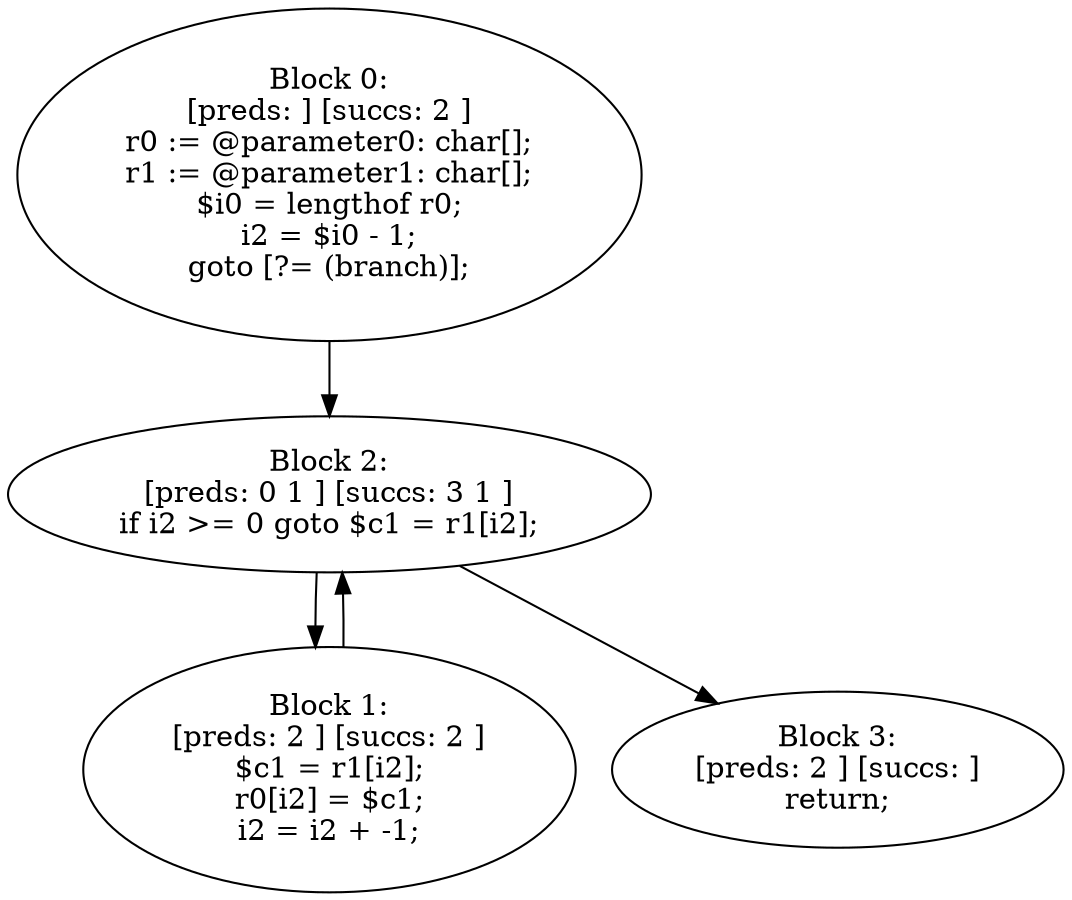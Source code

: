 digraph "unitGraph" {
    "Block 0:
[preds: ] [succs: 2 ]
r0 := @parameter0: char[];
r1 := @parameter1: char[];
$i0 = lengthof r0;
i2 = $i0 - 1;
goto [?= (branch)];
"
    "Block 1:
[preds: 2 ] [succs: 2 ]
$c1 = r1[i2];
r0[i2] = $c1;
i2 = i2 + -1;
"
    "Block 2:
[preds: 0 1 ] [succs: 3 1 ]
if i2 >= 0 goto $c1 = r1[i2];
"
    "Block 3:
[preds: 2 ] [succs: ]
return;
"
    "Block 0:
[preds: ] [succs: 2 ]
r0 := @parameter0: char[];
r1 := @parameter1: char[];
$i0 = lengthof r0;
i2 = $i0 - 1;
goto [?= (branch)];
"->"Block 2:
[preds: 0 1 ] [succs: 3 1 ]
if i2 >= 0 goto $c1 = r1[i2];
";
    "Block 1:
[preds: 2 ] [succs: 2 ]
$c1 = r1[i2];
r0[i2] = $c1;
i2 = i2 + -1;
"->"Block 2:
[preds: 0 1 ] [succs: 3 1 ]
if i2 >= 0 goto $c1 = r1[i2];
";
    "Block 2:
[preds: 0 1 ] [succs: 3 1 ]
if i2 >= 0 goto $c1 = r1[i2];
"->"Block 3:
[preds: 2 ] [succs: ]
return;
";
    "Block 2:
[preds: 0 1 ] [succs: 3 1 ]
if i2 >= 0 goto $c1 = r1[i2];
"->"Block 1:
[preds: 2 ] [succs: 2 ]
$c1 = r1[i2];
r0[i2] = $c1;
i2 = i2 + -1;
";
}
